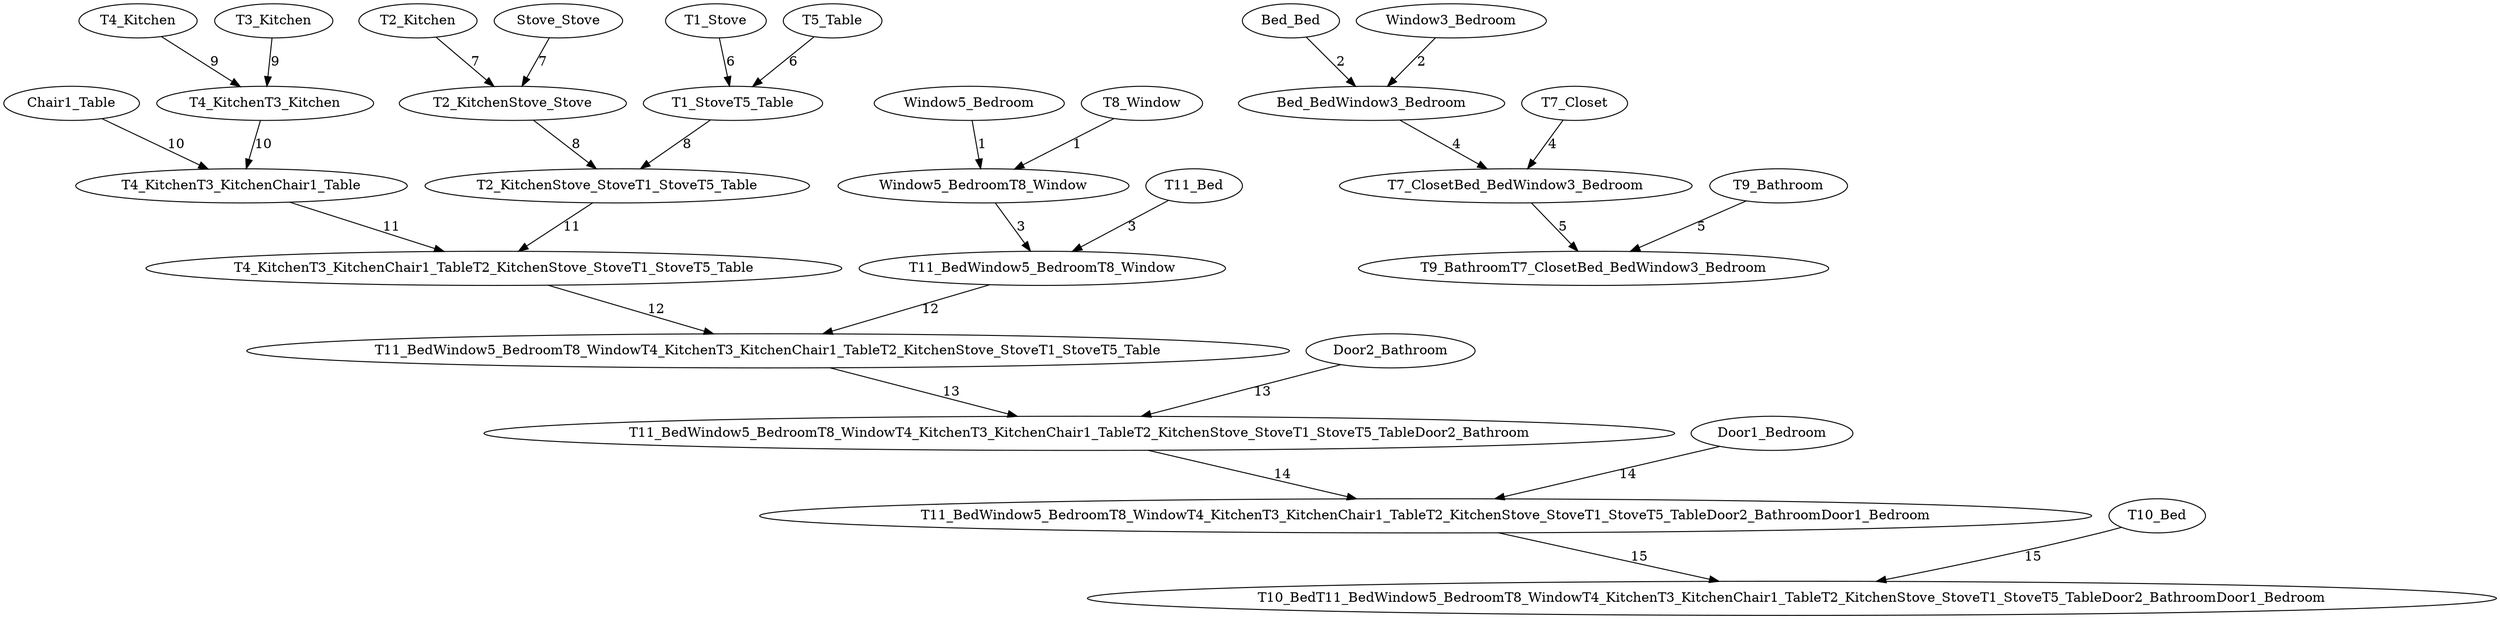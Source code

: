digraph "the holy hand grenade" { Window5_Bedroom->Window5_BedroomT8_Window[label = 1];T8_Window->Window5_BedroomT8_Window[label = 1];Bed_Bed->Bed_BedWindow3_Bedroom[label = 2];Window3_Bedroom->Bed_BedWindow3_Bedroom[label = 2];T11_Bed->T11_BedWindow5_BedroomT8_Window[label = 3];Window5_BedroomT8_Window->T11_BedWindow5_BedroomT8_Window[label = 3];T7_Closet->T7_ClosetBed_BedWindow3_Bedroom[label = 4];Bed_BedWindow3_Bedroom->T7_ClosetBed_BedWindow3_Bedroom[label = 4];T9_Bathroom->T9_BathroomT7_ClosetBed_BedWindow3_Bedroom[label = 5];T7_ClosetBed_BedWindow3_Bedroom->T9_BathroomT7_ClosetBed_BedWindow3_Bedroom[label = 5];T1_Stove->T1_StoveT5_Table[label = 6];T5_Table->T1_StoveT5_Table[label = 6];T2_Kitchen->T2_KitchenStove_Stove[label = 7];Stove_Stove->T2_KitchenStove_Stove[label = 7];T2_KitchenStove_Stove->T2_KitchenStove_StoveT1_StoveT5_Table[label = 8];T1_StoveT5_Table->T2_KitchenStove_StoveT1_StoveT5_Table[label = 8];T4_Kitchen->T4_KitchenT3_Kitchen[label = 9];T3_Kitchen->T4_KitchenT3_Kitchen[label = 9];T4_KitchenT3_Kitchen->T4_KitchenT3_KitchenChair1_Table[label = 10];Chair1_Table->T4_KitchenT3_KitchenChair1_Table[label = 10];T4_KitchenT3_KitchenChair1_Table->T4_KitchenT3_KitchenChair1_TableT2_KitchenStove_StoveT1_StoveT5_Table[label = 11];T2_KitchenStove_StoveT1_StoveT5_Table->T4_KitchenT3_KitchenChair1_TableT2_KitchenStove_StoveT1_StoveT5_Table[label = 11];T11_BedWindow5_BedroomT8_Window->T11_BedWindow5_BedroomT8_WindowT4_KitchenT3_KitchenChair1_TableT2_KitchenStove_StoveT1_StoveT5_Table[label = 12];T4_KitchenT3_KitchenChair1_TableT2_KitchenStove_StoveT1_StoveT5_Table->T11_BedWindow5_BedroomT8_WindowT4_KitchenT3_KitchenChair1_TableT2_KitchenStove_StoveT1_StoveT5_Table[label = 12];T11_BedWindow5_BedroomT8_WindowT4_KitchenT3_KitchenChair1_TableT2_KitchenStove_StoveT1_StoveT5_Table->T11_BedWindow5_BedroomT8_WindowT4_KitchenT3_KitchenChair1_TableT2_KitchenStove_StoveT1_StoveT5_TableDoor2_Bathroom[label = 13];Door2_Bathroom->T11_BedWindow5_BedroomT8_WindowT4_KitchenT3_KitchenChair1_TableT2_KitchenStove_StoveT1_StoveT5_TableDoor2_Bathroom[label = 13];T11_BedWindow5_BedroomT8_WindowT4_KitchenT3_KitchenChair1_TableT2_KitchenStove_StoveT1_StoveT5_TableDoor2_Bathroom->T11_BedWindow5_BedroomT8_WindowT4_KitchenT3_KitchenChair1_TableT2_KitchenStove_StoveT1_StoveT5_TableDoor2_BathroomDoor1_Bedroom[label = 14];Door1_Bedroom->T11_BedWindow5_BedroomT8_WindowT4_KitchenT3_KitchenChair1_TableT2_KitchenStove_StoveT1_StoveT5_TableDoor2_BathroomDoor1_Bedroom[label = 14];T10_Bed->T10_BedT11_BedWindow5_BedroomT8_WindowT4_KitchenT3_KitchenChair1_TableT2_KitchenStove_StoveT1_StoveT5_TableDoor2_BathroomDoor1_Bedroom[label = 15];T11_BedWindow5_BedroomT8_WindowT4_KitchenT3_KitchenChair1_TableT2_KitchenStove_StoveT1_StoveT5_TableDoor2_BathroomDoor1_Bedroom->T10_BedT11_BedWindow5_BedroomT8_WindowT4_KitchenT3_KitchenChair1_TableT2_KitchenStove_StoveT1_StoveT5_TableDoor2_BathroomDoor1_Bedroom[label = 15];}
